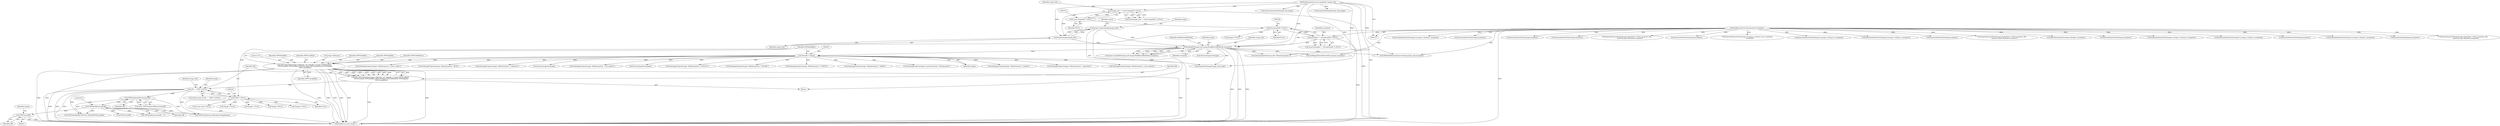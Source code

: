 digraph "0_ImageMagick_c073a7712d82476b5fbee74856c46b88af9c3175@pointer" {
"1000300" [label="(Call,TIFFClose(tiff))"];
"1000290" [label="(Call,TIFFReadDirectory(tiff))"];
"1000269" [label="(Call,TIFFNumberOfDirectories(tiff))"];
"1000241" [label="(Call,tiff == (TIFF *) NULL)"];
"1000223" [label="(Call,tiff=TIFFClientOpen(image->filename,\"rb\",(thandle_t) image,TIFFReadBlob,\n    TIFFWriteBlob,TIFFSeekBlob,TIFFCloseBlob,TIFFGetBlobSize,TIFFMapBlob,\n    TIFFUnmapBlob))"];
"1000225" [label="(Call,TIFFClientOpen(image->filename,\"rb\",(thandle_t) image,TIFFReadBlob,\n    TIFFWriteBlob,TIFFSeekBlob,TIFFCloseBlob,TIFFGetBlobSize,TIFFMapBlob,\n    TIFFUnmapBlob))"];
"1000230" [label="(Call,(thandle_t) image)"];
"1000200" [label="(Call,OpenBlob(image_info,image,ReadBinaryBlobMode,exception))"];
"1000196" [label="(Call,AcquireImage(image_info))"];
"1000156" [label="(Call,image_info != (const ImageInfo *) NULL)"];
"1000116" [label="(MethodParameterIn,const ImageInfo *image_info)"];
"1000158" [label="(Call,(const ImageInfo *) NULL)"];
"1000194" [label="(Call,image=AcquireImage(image_info))"];
"1000183" [label="(Call,exception != (ExceptionInfo *) NULL)"];
"1000117" [label="(MethodParameterIn,ExceptionInfo *exception)"];
"1000185" [label="(Call,(ExceptionInfo *) NULL)"];
"1000243" [label="(Call,(TIFF *) NULL)"];
"1000230" [label="(Call,(thandle_t) image)"];
"1002791" [label="(Call,QueueAuthenticPixels(image,0,y,image->columns,rows_remaining,\n            exception))"];
"1000184" [label="(Identifier,exception)"];
"1000232" [label="(Identifier,image)"];
"1000478" [label="(Call,SetImageProperty(image,\"tiff:photometric\",\"palette\"))"];
"1000267" [label="(Call,(size_t)TIFFNumberOfDirectories(tiff))"];
"1002339" [label="(Call,QueueAuthenticPixels(image,0,y,image->columns,1,exception))"];
"1002520" [label="(Call,QueueAuthenticPixels(image,0,y,image->columns,1,exception))"];
"1000303" [label="(Identifier,image)"];
"1000532" [label="(Call,SetImageProperty(image,\"tiff:photometric\",\"separated\"))"];
"1000258" [label="(Identifier,image_info)"];
"1000252" [label="(Call,(Image *) NULL)"];
"1002996" [label="(Call,SyncAuthenticPixels(image,exception))"];
"1000199" [label="(Identifier,status)"];
"1000202" [label="(Identifier,image)"];
"1000229" [label="(Literal,\"rb\")"];
"1001885" [label="(Call,ImportQuantumPixels(image,(CacheView *) NULL,quantum_info,\n            quantum_type,tiff_pixels,exception))"];
"1000241" [label="(Call,tiff == (TIFF *) NULL)"];
"1000215" [label="(Call,(Image *) NULL)"];
"1000196" [label="(Call,AcquireImage(image_info))"];
"1000234" [label="(Identifier,TIFFWriteBlob)"];
"1000236" [label="(Identifier,TIFFCloseBlob)"];
"1000460" [label="(Call,SetImageProperty(image,\"tiff:photometric\",\"min-is-black\"))"];
"1000195" [label="(Identifier,image)"];
"1000198" [label="(Call,status=OpenBlob(image_info,image,ReadBinaryBlobMode,exception))"];
"1000194" [label="(Call,image=AcquireImage(image_info))"];
"1000239" [label="(Identifier,TIFFUnmapBlob)"];
"1000155" [label="(Call,assert(image_info != (const ImageInfo *) NULL))"];
"1000270" [label="(Identifier,tiff)"];
"1000197" [label="(Identifier,image_info)"];
"1001365" [label="(Call,InheritException(exception,&image->exception))"];
"1000469" [label="(Call,SetImageProperty(image,\"tiff:photometric\",\"min-is-white\"))"];
"1000187" [label="(Identifier,NULL)"];
"1000204" [label="(Identifier,exception)"];
"1000487" [label="(Call,SetImageProperty(image,\"tiff:photometric\",\"RGB\"))"];
"1000550" [label="(Call,SetImageProperty(image,\"tiff:photometric\",\"unknown\"))"];
"1000248" [label="(Identifier,image)"];
"1002639" [label="(Call,SyncAuthenticPixels(image,exception))"];
"1000226" [label="(Call,image->filename)"];
"1000307" [label="(Call,(Image *) NULL)"];
"1000269" [label="(Call,TIFFNumberOfDirectories(tiff))"];
"1000300" [label="(Call,TIFFClose(tiff))"];
"1000240" [label="(ControlStructure,if (tiff == (TIFF *) NULL))"];
"1000212" [label="(Call,DestroyImageList(image))"];
"1000304" [label="(Call,DestroyImageList(image))"];
"1002062" [label="(Call,QueueAuthenticPixels(image,0,y,image->columns,1,exception))"];
"1003140" [label="(Call,QueueAuthenticPixels(image,0,y,image->columns,1,exception))"];
"1002091" [label="(Call,SyncAuthenticPixels(image,exception))"];
"1000505" [label="(Call,SetImageProperty(image,\"tiff:photometric\",\"CIE Log2(L)\"))"];
"1000352" [label="(Call,TIFFGetField(tiff,TIFFTAG_IMAGEWIDTH,&width))"];
"1000160" [label="(Identifier,NULL)"];
"1000116" [label="(MethodParameterIn,const ImageInfo *image_info)"];
"1000224" [label="(Identifier,tiff)"];
"1000310" [label="(Call,AcquireNextImage(image_info,image))"];
"1000185" [label="(Call,(ExceptionInfo *) NULL)"];
"1000249" [label="(Call,DestroyImageList(image))"];
"1001867" [label="(Call,QueueAuthenticPixels(image,0,y,image->columns,1,exception))"];
"1000345" [label="(Call,TIFFPrintDirectory(tiff,stdout,MagickFalse))"];
"1003280" [label="(Call,DecodeLabImage(image,exception))"];
"1000225" [label="(Call,TIFFClientOpen(image->filename,\"rb\",(thandle_t) image,TIFFReadBlob,\n    TIFFWriteBlob,TIFFSeekBlob,TIFFCloseBlob,TIFFGetBlobSize,TIFFMapBlob,\n    TIFFUnmapBlob))"];
"1000233" [label="(Identifier,TIFFReadBlob)"];
"1002080" [label="(Call,ImportQuantumPixels(image,(CacheView *) NULL,quantum_info,\n            quantum_type,tiff_pixels,exception))"];
"1000183" [label="(Call,exception != (ExceptionInfo *) NULL)"];
"1001376" [label="(Call,AcquireQuantumInfo(image_info,image))"];
"1000158" [label="(Call,(const ImageInfo *) NULL)"];
"1000235" [label="(Identifier,TIFFSeekBlob)"];
"1002172" [label="(Call,GetAuthenticPixels(image,0,y,image->columns,1,exception))"];
"1002269" [label="(Call,SyncAuthenticPixels(image,exception))"];
"1000238" [label="(Identifier,TIFFMapBlob)"];
"1000220" [label="(Call,SetMagickThreadValue(tiff_exception,exception))"];
"1002460" [label="(Call,SyncAuthenticPixels(image,exception))"];
"1000245" [label="(Identifier,NULL)"];
"1000157" [label="(Identifier,image_info)"];
"1003221" [label="(Call,SyncAuthenticPixels(image,exception))"];
"1000299" [label="(Block,)"];
"1003415" [label="(Call,(Image *)NULL)"];
"1000242" [label="(Identifier,tiff)"];
"1000200" [label="(Call,OpenBlob(image_info,image,ReadBinaryBlobMode,exception))"];
"1000201" [label="(Identifier,image_info)"];
"1000301" [label="(Identifier,tiff)"];
"1000237" [label="(Identifier,TIFFGetBlobSize)"];
"1002258" [label="(Call,ImportQuantumPixels(image,(CacheView *) NULL,quantum_info,\n              quantum_type,tiff_pixels,exception))"];
"1000290" [label="(Call,TIFFReadDirectory(tiff))"];
"1003391" [label="(Call,TIFFReadPhotoshopLayers(image,image_info,exception))"];
"1000118" [label="(Block,)"];
"1000223" [label="(Call,tiff=TIFFClientOpen(image->filename,\"rb\",(thandle_t) image,TIFFReadBlob,\n    TIFFWriteBlob,TIFFSeekBlob,TIFFCloseBlob,TIFFGetBlobSize,TIFFMapBlob,\n    TIFFUnmapBlob))"];
"1001896" [label="(Call,SyncAuthenticPixels(image,exception))"];
"1000514" [label="(Call,SetImageProperty(image,\"tiff:photometric\",\"LOGLUV\"))"];
"1000496" [label="(Call,SetImageProperty(image,\"tiff:photometric\",\"CIELAB\"))"];
"1000541" [label="(Call,SetImageProperty(image,\"tiff:photometric\",\"YCBCR\"))"];
"1003345" [label="(Call,AcquireNextImage(image_info,image))"];
"1000317" [label="(Call,(Image *) NULL)"];
"1000291" [label="(Identifier,tiff)"];
"1000156" [label="(Call,image_info != (const ImageInfo *) NULL)"];
"1003421" [label="(MethodReturn,static Image *)"];
"1000203" [label="(Identifier,ReadBinaryBlobMode)"];
"1000117" [label="(MethodParameterIn,ExceptionInfo *exception)"];
"1000243" [label="(Call,(TIFF *) NULL)"];
"1000736" [label="(Call,(const char *) NULL)"];
"1000292" [label="(Literal,0)"];
"1000321" [label="(Call,TIFFClose(tiff))"];
"1000523" [label="(Call,SetImageProperty(image,\"tiff:photometric\",\"MASK\"))"];
"1000729" [label="(Call,GetImageOption(image_info,\"tiff:exif-properties\"))"];
"1000289" [label="(Call,TIFFReadDirectory(tiff) != 0)"];
"1000449" [label="(Call,SetImageProperty(image,\"quantum:format\",\"floating-point\"))"];
"1000182" [label="(Call,assert(exception != (ExceptionInfo *) NULL))"];
"1000300" -> "1000299"  [label="AST: "];
"1000300" -> "1000301"  [label="CFG: "];
"1000301" -> "1000300"  [label="AST: "];
"1000303" -> "1000300"  [label="CFG: "];
"1000300" -> "1003421"  [label="DDG: "];
"1000300" -> "1003421"  [label="DDG: "];
"1000290" -> "1000300"  [label="DDG: "];
"1000290" -> "1000289"  [label="AST: "];
"1000290" -> "1000291"  [label="CFG: "];
"1000291" -> "1000290"  [label="AST: "];
"1000292" -> "1000290"  [label="CFG: "];
"1000290" -> "1000289"  [label="DDG: "];
"1000269" -> "1000290"  [label="DDG: "];
"1000290" -> "1000321"  [label="DDG: "];
"1000290" -> "1000345"  [label="DDG: "];
"1000290" -> "1000352"  [label="DDG: "];
"1000269" -> "1000267"  [label="AST: "];
"1000269" -> "1000270"  [label="CFG: "];
"1000270" -> "1000269"  [label="AST: "];
"1000267" -> "1000269"  [label="CFG: "];
"1000269" -> "1000267"  [label="DDG: "];
"1000241" -> "1000269"  [label="DDG: "];
"1000269" -> "1000345"  [label="DDG: "];
"1000269" -> "1000352"  [label="DDG: "];
"1000241" -> "1000240"  [label="AST: "];
"1000241" -> "1000243"  [label="CFG: "];
"1000242" -> "1000241"  [label="AST: "];
"1000243" -> "1000241"  [label="AST: "];
"1000248" -> "1000241"  [label="CFG: "];
"1000258" -> "1000241"  [label="CFG: "];
"1000241" -> "1003421"  [label="DDG: "];
"1000241" -> "1003421"  [label="DDG: "];
"1000241" -> "1003421"  [label="DDG: "];
"1000223" -> "1000241"  [label="DDG: "];
"1000243" -> "1000241"  [label="DDG: "];
"1000241" -> "1000345"  [label="DDG: "];
"1000241" -> "1000352"  [label="DDG: "];
"1000223" -> "1000118"  [label="AST: "];
"1000223" -> "1000225"  [label="CFG: "];
"1000224" -> "1000223"  [label="AST: "];
"1000225" -> "1000223"  [label="AST: "];
"1000242" -> "1000223"  [label="CFG: "];
"1000223" -> "1003421"  [label="DDG: "];
"1000225" -> "1000223"  [label="DDG: "];
"1000225" -> "1000223"  [label="DDG: "];
"1000225" -> "1000223"  [label="DDG: "];
"1000225" -> "1000223"  [label="DDG: "];
"1000225" -> "1000223"  [label="DDG: "];
"1000225" -> "1000223"  [label="DDG: "];
"1000225" -> "1000223"  [label="DDG: "];
"1000225" -> "1000223"  [label="DDG: "];
"1000225" -> "1000223"  [label="DDG: "];
"1000225" -> "1000223"  [label="DDG: "];
"1000225" -> "1000239"  [label="CFG: "];
"1000226" -> "1000225"  [label="AST: "];
"1000229" -> "1000225"  [label="AST: "];
"1000230" -> "1000225"  [label="AST: "];
"1000233" -> "1000225"  [label="AST: "];
"1000234" -> "1000225"  [label="AST: "];
"1000235" -> "1000225"  [label="AST: "];
"1000236" -> "1000225"  [label="AST: "];
"1000237" -> "1000225"  [label="AST: "];
"1000238" -> "1000225"  [label="AST: "];
"1000239" -> "1000225"  [label="AST: "];
"1000225" -> "1003421"  [label="DDG: "];
"1000225" -> "1003421"  [label="DDG: "];
"1000225" -> "1003421"  [label="DDG: "];
"1000225" -> "1003421"  [label="DDG: "];
"1000225" -> "1003421"  [label="DDG: "];
"1000225" -> "1003421"  [label="DDG: "];
"1000225" -> "1003421"  [label="DDG: "];
"1000225" -> "1003421"  [label="DDG: "];
"1000225" -> "1003421"  [label="DDG: "];
"1000230" -> "1000225"  [label="DDG: "];
"1000230" -> "1000232"  [label="CFG: "];
"1000231" -> "1000230"  [label="AST: "];
"1000232" -> "1000230"  [label="AST: "];
"1000233" -> "1000230"  [label="CFG: "];
"1000200" -> "1000230"  [label="DDG: "];
"1000230" -> "1000249"  [label="DDG: "];
"1000230" -> "1000304"  [label="DDG: "];
"1000230" -> "1000310"  [label="DDG: "];
"1000230" -> "1000449"  [label="DDG: "];
"1000230" -> "1000460"  [label="DDG: "];
"1000230" -> "1000469"  [label="DDG: "];
"1000230" -> "1000478"  [label="DDG: "];
"1000230" -> "1000487"  [label="DDG: "];
"1000230" -> "1000496"  [label="DDG: "];
"1000230" -> "1000505"  [label="DDG: "];
"1000230" -> "1000514"  [label="DDG: "];
"1000230" -> "1000523"  [label="DDG: "];
"1000230" -> "1000532"  [label="DDG: "];
"1000230" -> "1000541"  [label="DDG: "];
"1000230" -> "1000550"  [label="DDG: "];
"1000200" -> "1000198"  [label="AST: "];
"1000200" -> "1000204"  [label="CFG: "];
"1000201" -> "1000200"  [label="AST: "];
"1000202" -> "1000200"  [label="AST: "];
"1000203" -> "1000200"  [label="AST: "];
"1000204" -> "1000200"  [label="AST: "];
"1000198" -> "1000200"  [label="CFG: "];
"1000200" -> "1003421"  [label="DDG: "];
"1000200" -> "1003421"  [label="DDG: "];
"1000200" -> "1003421"  [label="DDG: "];
"1000200" -> "1000198"  [label="DDG: "];
"1000200" -> "1000198"  [label="DDG: "];
"1000200" -> "1000198"  [label="DDG: "];
"1000200" -> "1000198"  [label="DDG: "];
"1000196" -> "1000200"  [label="DDG: "];
"1000116" -> "1000200"  [label="DDG: "];
"1000194" -> "1000200"  [label="DDG: "];
"1000183" -> "1000200"  [label="DDG: "];
"1000117" -> "1000200"  [label="DDG: "];
"1000200" -> "1000212"  [label="DDG: "];
"1000200" -> "1000220"  [label="DDG: "];
"1000200" -> "1000310"  [label="DDG: "];
"1000200" -> "1000729"  [label="DDG: "];
"1000200" -> "1003391"  [label="DDG: "];
"1000196" -> "1000194"  [label="AST: "];
"1000196" -> "1000197"  [label="CFG: "];
"1000197" -> "1000196"  [label="AST: "];
"1000194" -> "1000196"  [label="CFG: "];
"1000196" -> "1000194"  [label="DDG: "];
"1000156" -> "1000196"  [label="DDG: "];
"1000116" -> "1000196"  [label="DDG: "];
"1000156" -> "1000155"  [label="AST: "];
"1000156" -> "1000158"  [label="CFG: "];
"1000157" -> "1000156"  [label="AST: "];
"1000158" -> "1000156"  [label="AST: "];
"1000155" -> "1000156"  [label="CFG: "];
"1000156" -> "1003421"  [label="DDG: "];
"1000156" -> "1000155"  [label="DDG: "];
"1000156" -> "1000155"  [label="DDG: "];
"1000116" -> "1000156"  [label="DDG: "];
"1000158" -> "1000156"  [label="DDG: "];
"1000116" -> "1000115"  [label="AST: "];
"1000116" -> "1003421"  [label="DDG: "];
"1000116" -> "1000310"  [label="DDG: "];
"1000116" -> "1000729"  [label="DDG: "];
"1000116" -> "1001376"  [label="DDG: "];
"1000116" -> "1003345"  [label="DDG: "];
"1000116" -> "1003391"  [label="DDG: "];
"1000158" -> "1000160"  [label="CFG: "];
"1000159" -> "1000158"  [label="AST: "];
"1000160" -> "1000158"  [label="AST: "];
"1000158" -> "1000185"  [label="DDG: "];
"1000194" -> "1000118"  [label="AST: "];
"1000195" -> "1000194"  [label="AST: "];
"1000199" -> "1000194"  [label="CFG: "];
"1000194" -> "1003421"  [label="DDG: "];
"1000183" -> "1000182"  [label="AST: "];
"1000183" -> "1000185"  [label="CFG: "];
"1000184" -> "1000183"  [label="AST: "];
"1000185" -> "1000183"  [label="AST: "];
"1000182" -> "1000183"  [label="CFG: "];
"1000183" -> "1003421"  [label="DDG: "];
"1000183" -> "1000182"  [label="DDG: "];
"1000183" -> "1000182"  [label="DDG: "];
"1000117" -> "1000183"  [label="DDG: "];
"1000185" -> "1000183"  [label="DDG: "];
"1000117" -> "1000115"  [label="AST: "];
"1000117" -> "1003421"  [label="DDG: "];
"1000117" -> "1000220"  [label="DDG: "];
"1000117" -> "1001365"  [label="DDG: "];
"1000117" -> "1001867"  [label="DDG: "];
"1000117" -> "1001885"  [label="DDG: "];
"1000117" -> "1001896"  [label="DDG: "];
"1000117" -> "1002062"  [label="DDG: "];
"1000117" -> "1002080"  [label="DDG: "];
"1000117" -> "1002091"  [label="DDG: "];
"1000117" -> "1002172"  [label="DDG: "];
"1000117" -> "1002258"  [label="DDG: "];
"1000117" -> "1002269"  [label="DDG: "];
"1000117" -> "1002339"  [label="DDG: "];
"1000117" -> "1002460"  [label="DDG: "];
"1000117" -> "1002520"  [label="DDG: "];
"1000117" -> "1002639"  [label="DDG: "];
"1000117" -> "1002791"  [label="DDG: "];
"1000117" -> "1002996"  [label="DDG: "];
"1000117" -> "1003140"  [label="DDG: "];
"1000117" -> "1003221"  [label="DDG: "];
"1000117" -> "1003280"  [label="DDG: "];
"1000117" -> "1003391"  [label="DDG: "];
"1000185" -> "1000187"  [label="CFG: "];
"1000186" -> "1000185"  [label="AST: "];
"1000187" -> "1000185"  [label="AST: "];
"1000185" -> "1000215"  [label="DDG: "];
"1000185" -> "1000243"  [label="DDG: "];
"1000243" -> "1000245"  [label="CFG: "];
"1000244" -> "1000243"  [label="AST: "];
"1000245" -> "1000243"  [label="AST: "];
"1000243" -> "1003421"  [label="DDG: "];
"1000243" -> "1000252"  [label="DDG: "];
"1000243" -> "1000307"  [label="DDG: "];
"1000243" -> "1000317"  [label="DDG: "];
"1000243" -> "1000736"  [label="DDG: "];
"1000243" -> "1003415"  [label="DDG: "];
}

